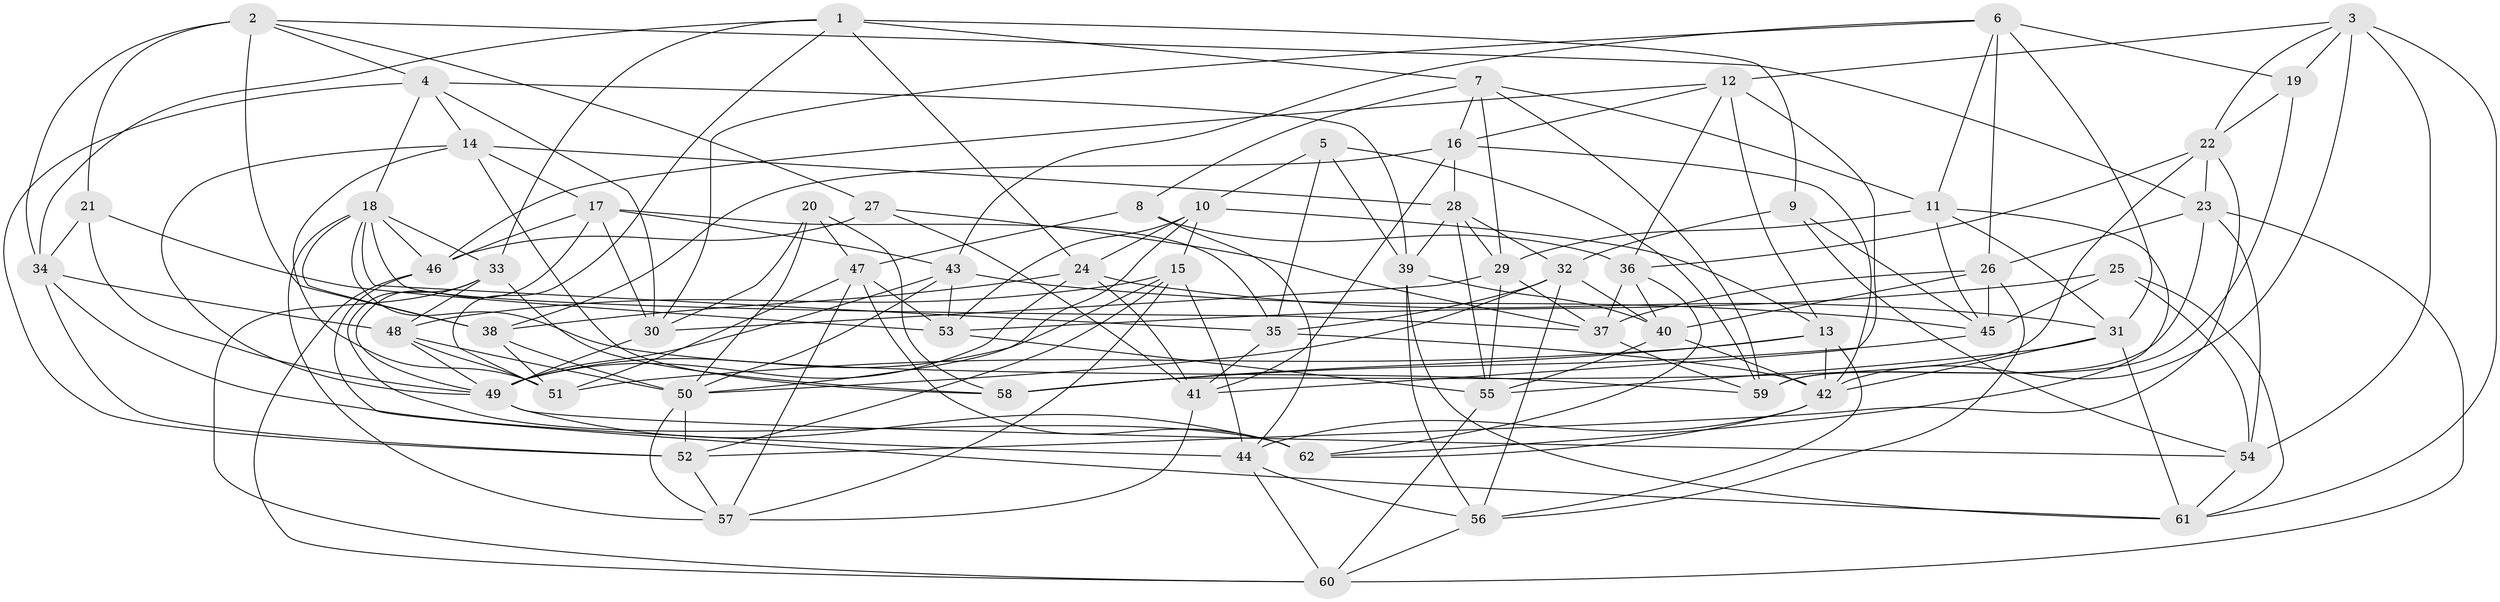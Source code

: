 // original degree distribution, {4: 1.0}
// Generated by graph-tools (version 1.1) at 2025/50/03/09/25 03:50:55]
// undirected, 62 vertices, 183 edges
graph export_dot {
graph [start="1"]
  node [color=gray90,style=filled];
  1;
  2;
  3;
  4;
  5;
  6;
  7;
  8;
  9;
  10;
  11;
  12;
  13;
  14;
  15;
  16;
  17;
  18;
  19;
  20;
  21;
  22;
  23;
  24;
  25;
  26;
  27;
  28;
  29;
  30;
  31;
  32;
  33;
  34;
  35;
  36;
  37;
  38;
  39;
  40;
  41;
  42;
  43;
  44;
  45;
  46;
  47;
  48;
  49;
  50;
  51;
  52;
  53;
  54;
  55;
  56;
  57;
  58;
  59;
  60;
  61;
  62;
  1 -- 7 [weight=1.0];
  1 -- 9 [weight=1.0];
  1 -- 24 [weight=1.0];
  1 -- 33 [weight=1.0];
  1 -- 34 [weight=1.0];
  1 -- 51 [weight=1.0];
  2 -- 4 [weight=1.0];
  2 -- 21 [weight=1.0];
  2 -- 23 [weight=1.0];
  2 -- 27 [weight=1.0];
  2 -- 34 [weight=1.0];
  2 -- 38 [weight=1.0];
  3 -- 12 [weight=1.0];
  3 -- 19 [weight=1.0];
  3 -- 22 [weight=1.0];
  3 -- 42 [weight=1.0];
  3 -- 54 [weight=1.0];
  3 -- 61 [weight=1.0];
  4 -- 14 [weight=1.0];
  4 -- 18 [weight=1.0];
  4 -- 30 [weight=1.0];
  4 -- 39 [weight=1.0];
  4 -- 52 [weight=1.0];
  5 -- 10 [weight=1.0];
  5 -- 35 [weight=1.0];
  5 -- 39 [weight=1.0];
  5 -- 59 [weight=1.0];
  6 -- 11 [weight=1.0];
  6 -- 19 [weight=1.0];
  6 -- 26 [weight=1.0];
  6 -- 30 [weight=1.0];
  6 -- 31 [weight=1.0];
  6 -- 43 [weight=1.0];
  7 -- 8 [weight=1.0];
  7 -- 11 [weight=1.0];
  7 -- 16 [weight=1.0];
  7 -- 29 [weight=1.0];
  7 -- 59 [weight=1.0];
  8 -- 36 [weight=1.0];
  8 -- 44 [weight=1.0];
  8 -- 47 [weight=1.0];
  9 -- 32 [weight=1.0];
  9 -- 45 [weight=1.0];
  9 -- 54 [weight=1.0];
  10 -- 13 [weight=1.0];
  10 -- 15 [weight=1.0];
  10 -- 24 [weight=1.0];
  10 -- 50 [weight=1.0];
  10 -- 53 [weight=1.0];
  11 -- 29 [weight=1.0];
  11 -- 31 [weight=1.0];
  11 -- 45 [weight=1.0];
  11 -- 62 [weight=1.0];
  12 -- 13 [weight=1.0];
  12 -- 16 [weight=1.0];
  12 -- 36 [weight=1.0];
  12 -- 41 [weight=1.0];
  12 -- 46 [weight=1.0];
  13 -- 42 [weight=1.0];
  13 -- 51 [weight=1.0];
  13 -- 56 [weight=1.0];
  13 -- 58 [weight=1.0];
  14 -- 17 [weight=1.0];
  14 -- 28 [weight=1.0];
  14 -- 49 [weight=1.0];
  14 -- 51 [weight=1.0];
  14 -- 58 [weight=1.0];
  15 -- 44 [weight=1.0];
  15 -- 48 [weight=1.0];
  15 -- 49 [weight=1.0];
  15 -- 52 [weight=1.0];
  15 -- 57 [weight=1.0];
  16 -- 28 [weight=1.0];
  16 -- 38 [weight=1.0];
  16 -- 41 [weight=1.0];
  16 -- 42 [weight=1.0];
  17 -- 30 [weight=1.0];
  17 -- 35 [weight=1.0];
  17 -- 43 [weight=1.0];
  17 -- 46 [weight=1.0];
  17 -- 49 [weight=1.0];
  18 -- 33 [weight=1.0];
  18 -- 35 [weight=1.0];
  18 -- 37 [weight=1.0];
  18 -- 38 [weight=1.0];
  18 -- 46 [weight=1.0];
  18 -- 57 [weight=1.0];
  18 -- 59 [weight=1.0];
  19 -- 22 [weight=1.0];
  19 -- 59 [weight=1.0];
  20 -- 30 [weight=1.0];
  20 -- 47 [weight=1.0];
  20 -- 50 [weight=1.0];
  20 -- 58 [weight=1.0];
  21 -- 34 [weight=1.0];
  21 -- 49 [weight=1.0];
  21 -- 53 [weight=1.0];
  22 -- 23 [weight=1.0];
  22 -- 36 [weight=1.0];
  22 -- 52 [weight=1.0];
  22 -- 58 [weight=1.0];
  23 -- 26 [weight=1.0];
  23 -- 54 [weight=1.0];
  23 -- 59 [weight=1.0];
  23 -- 60 [weight=1.0];
  24 -- 31 [weight=1.0];
  24 -- 38 [weight=1.0];
  24 -- 41 [weight=1.0];
  24 -- 49 [weight=1.0];
  25 -- 45 [weight=1.0];
  25 -- 53 [weight=1.0];
  25 -- 54 [weight=1.0];
  25 -- 61 [weight=1.0];
  26 -- 37 [weight=1.0];
  26 -- 40 [weight=1.0];
  26 -- 45 [weight=1.0];
  26 -- 56 [weight=1.0];
  27 -- 37 [weight=1.0];
  27 -- 41 [weight=1.0];
  27 -- 46 [weight=1.0];
  28 -- 29 [weight=1.0];
  28 -- 32 [weight=1.0];
  28 -- 39 [weight=1.0];
  28 -- 55 [weight=1.0];
  29 -- 30 [weight=1.0];
  29 -- 37 [weight=1.0];
  29 -- 55 [weight=1.0];
  30 -- 49 [weight=1.0];
  31 -- 42 [weight=1.0];
  31 -- 55 [weight=1.0];
  31 -- 61 [weight=1.0];
  32 -- 35 [weight=1.0];
  32 -- 40 [weight=1.0];
  32 -- 50 [weight=1.0];
  32 -- 56 [weight=1.0];
  33 -- 48 [weight=1.0];
  33 -- 58 [weight=1.0];
  33 -- 60 [weight=1.0];
  33 -- 62 [weight=1.0];
  34 -- 44 [weight=1.0];
  34 -- 48 [weight=1.0];
  34 -- 52 [weight=1.0];
  35 -- 41 [weight=1.0];
  35 -- 42 [weight=1.0];
  36 -- 37 [weight=1.0];
  36 -- 40 [weight=1.0];
  36 -- 62 [weight=1.0];
  37 -- 59 [weight=1.0];
  38 -- 50 [weight=1.0];
  38 -- 51 [weight=1.0];
  39 -- 40 [weight=1.0];
  39 -- 56 [weight=1.0];
  39 -- 61 [weight=1.0];
  40 -- 42 [weight=1.0];
  40 -- 55 [weight=1.0];
  41 -- 57 [weight=1.0];
  42 -- 44 [weight=1.0];
  42 -- 62 [weight=1.0];
  43 -- 45 [weight=1.0];
  43 -- 49 [weight=1.0];
  43 -- 50 [weight=1.0];
  43 -- 53 [weight=1.0];
  44 -- 56 [weight=1.0];
  44 -- 60 [weight=1.0];
  45 -- 58 [weight=1.0];
  46 -- 60 [weight=1.0];
  46 -- 61 [weight=1.0];
  47 -- 51 [weight=1.0];
  47 -- 53 [weight=1.0];
  47 -- 57 [weight=1.0];
  47 -- 62 [weight=1.0];
  48 -- 49 [weight=1.0];
  48 -- 50 [weight=1.0];
  48 -- 51 [weight=1.0];
  49 -- 54 [weight=1.0];
  49 -- 62 [weight=1.0];
  50 -- 52 [weight=1.0];
  50 -- 57 [weight=1.0];
  52 -- 57 [weight=1.0];
  53 -- 55 [weight=1.0];
  54 -- 61 [weight=1.0];
  55 -- 60 [weight=1.0];
  56 -- 60 [weight=1.0];
}
